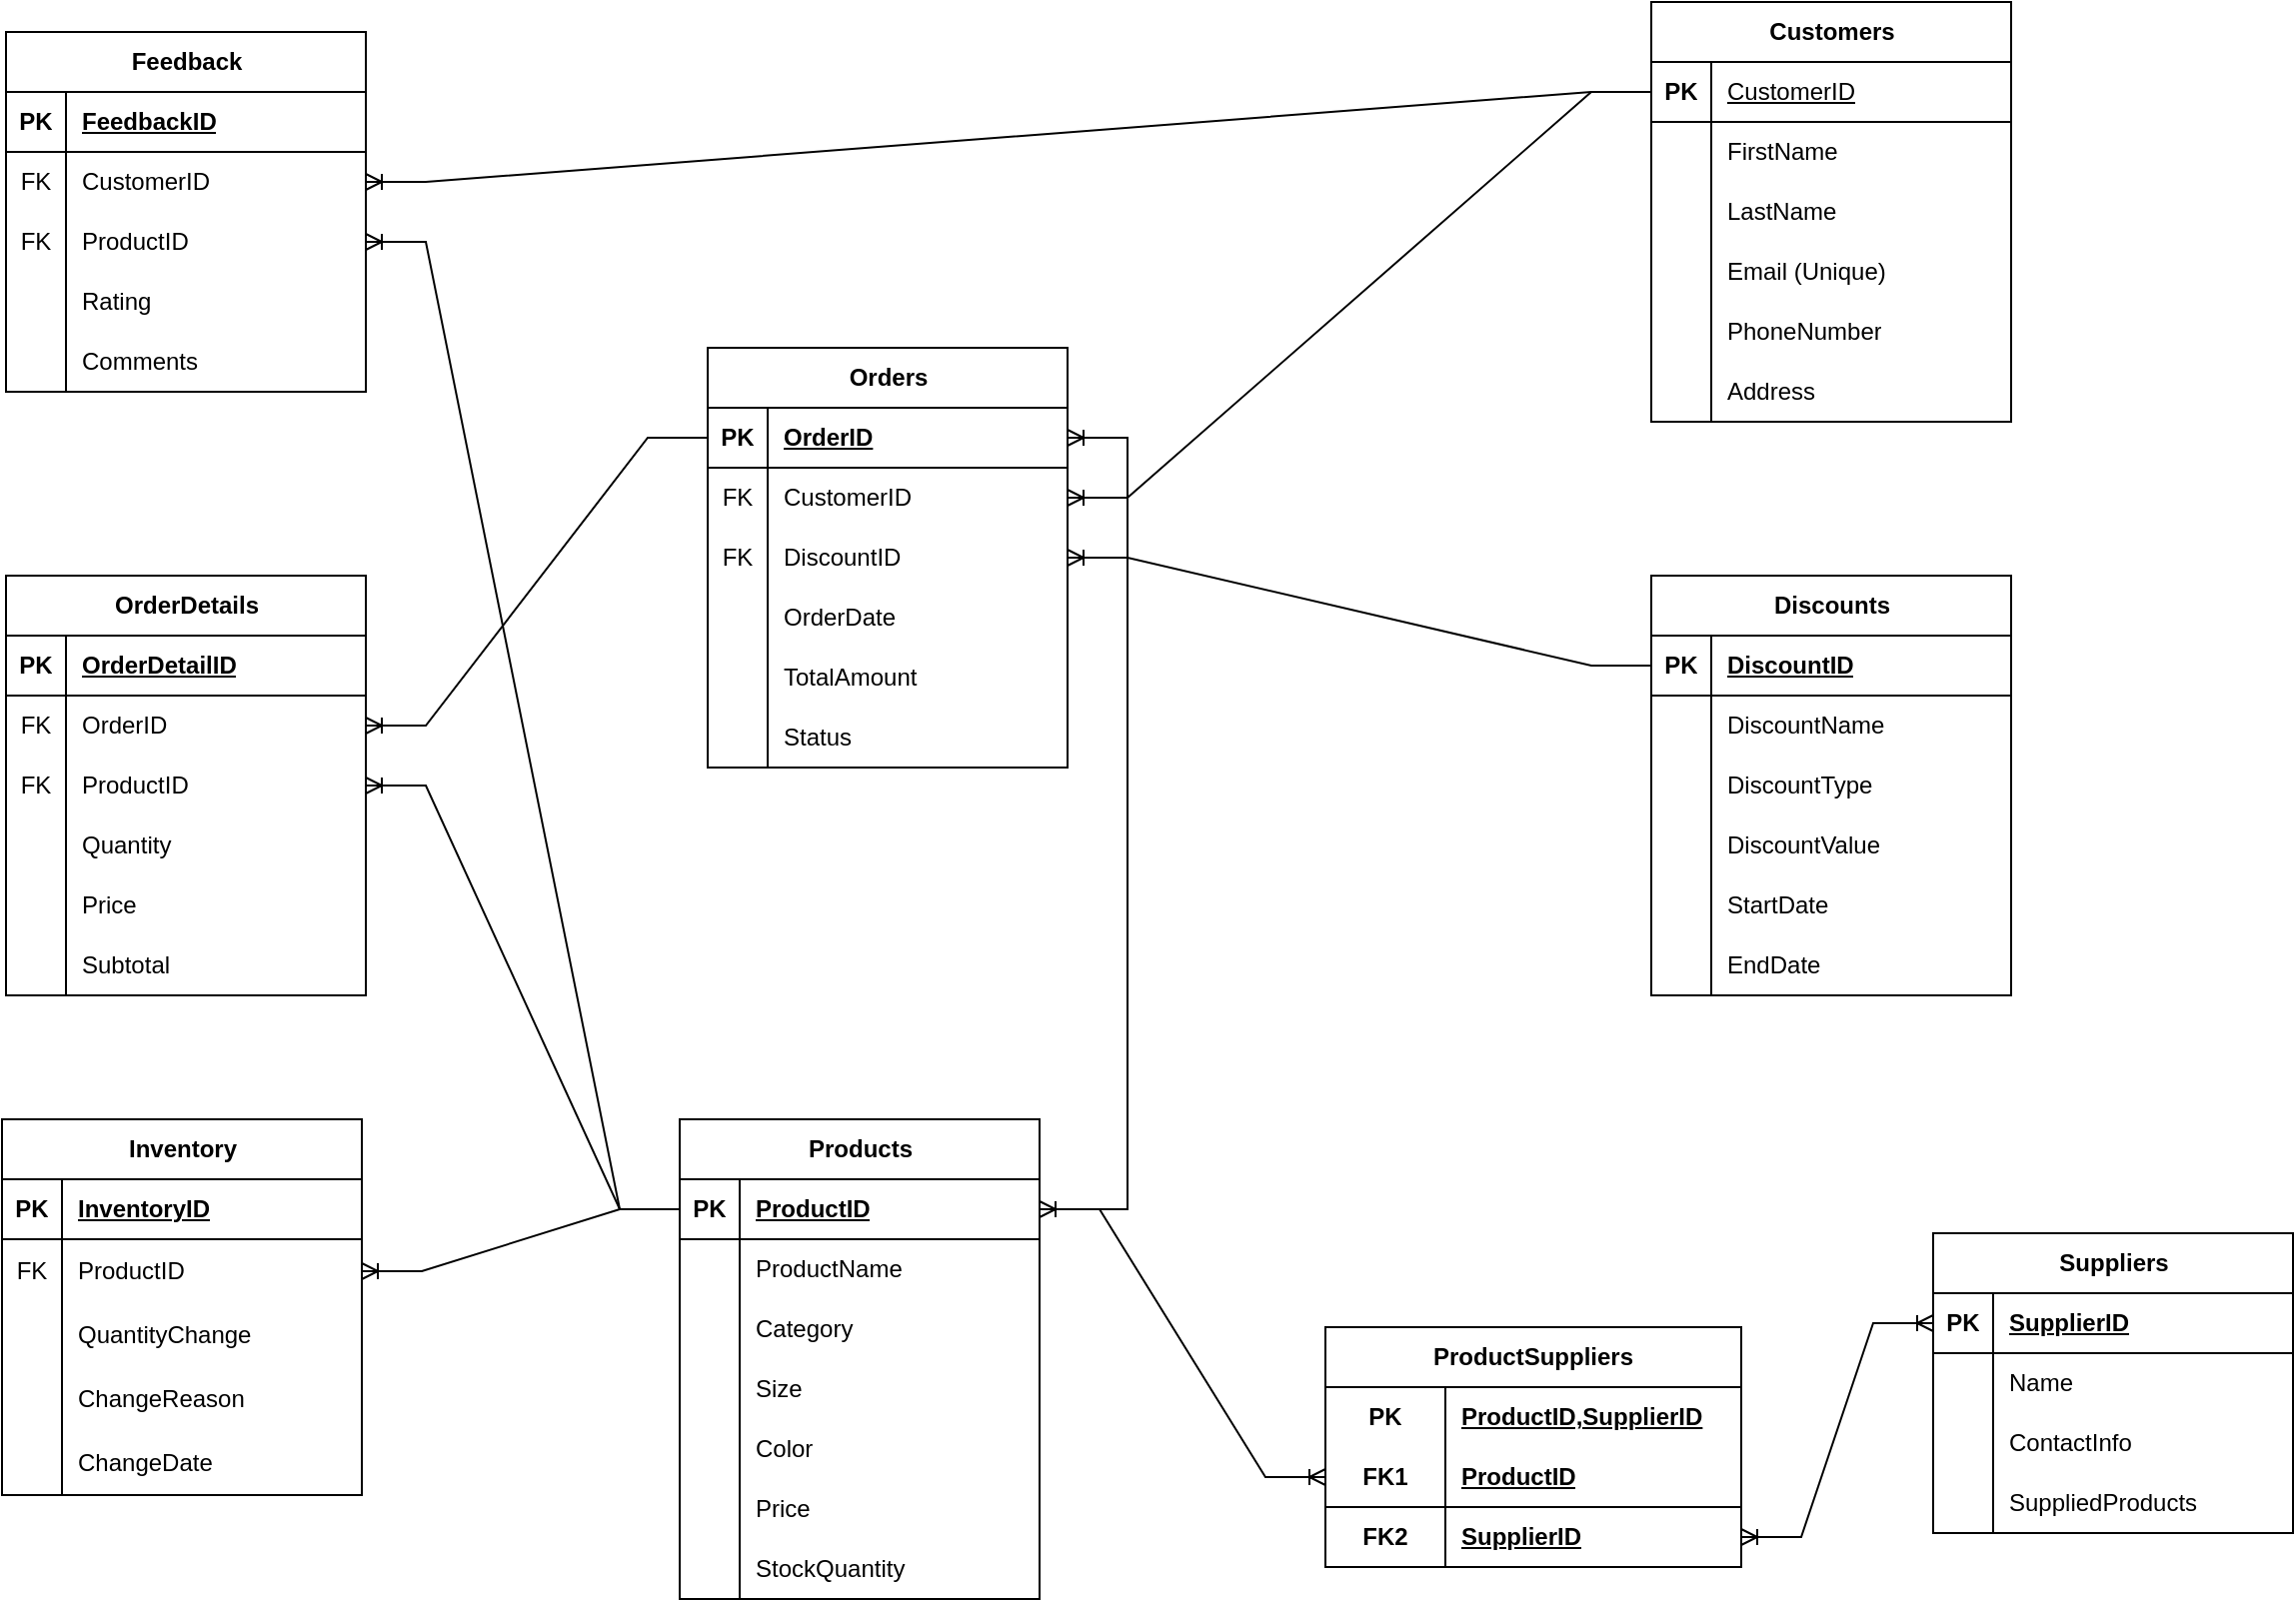 <mxfile version="25.0.3">
  <diagram name="Page-1" id="uCNzMoidNJ1D6Zd_vqWQ">
    <mxGraphModel dx="2211" dy="1629" grid="0" gridSize="10" guides="1" tooltips="1" connect="1" arrows="1" fold="1" page="0" pageScale="1" pageWidth="850" pageHeight="1100" math="0" shadow="0">
      <root>
        <mxCell id="0" />
        <mxCell id="1" parent="0" />
        <mxCell id="DhxrEHIPh3gcG1WGeKkj-14" value="Products" style="shape=table;startSize=30;container=1;collapsible=1;childLayout=tableLayout;fixedRows=1;rowLines=0;fontStyle=1;align=center;resizeLast=1;html=1;" parent="1" vertex="1">
          <mxGeometry x="-180" y="-207" width="180" height="240" as="geometry" />
        </mxCell>
        <mxCell id="DhxrEHIPh3gcG1WGeKkj-15" value="" style="shape=tableRow;horizontal=0;startSize=0;swimlaneHead=0;swimlaneBody=0;fillColor=none;collapsible=0;dropTarget=0;points=[[0,0.5],[1,0.5]];portConstraint=eastwest;top=0;left=0;right=0;bottom=1;" parent="DhxrEHIPh3gcG1WGeKkj-14" vertex="1">
          <mxGeometry y="30" width="180" height="30" as="geometry" />
        </mxCell>
        <mxCell id="DhxrEHIPh3gcG1WGeKkj-16" value="PK" style="shape=partialRectangle;connectable=0;fillColor=none;top=0;left=0;bottom=0;right=0;fontStyle=1;overflow=hidden;whiteSpace=wrap;html=1;" parent="DhxrEHIPh3gcG1WGeKkj-15" vertex="1">
          <mxGeometry width="30" height="30" as="geometry">
            <mxRectangle width="30" height="30" as="alternateBounds" />
          </mxGeometry>
        </mxCell>
        <mxCell id="DhxrEHIPh3gcG1WGeKkj-17" value="ProductID " style="shape=partialRectangle;connectable=0;fillColor=none;top=0;left=0;bottom=0;right=0;align=left;spacingLeft=6;fontStyle=5;overflow=hidden;whiteSpace=wrap;html=1;" parent="DhxrEHIPh3gcG1WGeKkj-15" vertex="1">
          <mxGeometry x="30" width="150" height="30" as="geometry">
            <mxRectangle width="150" height="30" as="alternateBounds" />
          </mxGeometry>
        </mxCell>
        <mxCell id="DhxrEHIPh3gcG1WGeKkj-18" value="" style="shape=tableRow;horizontal=0;startSize=0;swimlaneHead=0;swimlaneBody=0;fillColor=none;collapsible=0;dropTarget=0;points=[[0,0.5],[1,0.5]];portConstraint=eastwest;top=0;left=0;right=0;bottom=0;" parent="DhxrEHIPh3gcG1WGeKkj-14" vertex="1">
          <mxGeometry y="60" width="180" height="30" as="geometry" />
        </mxCell>
        <mxCell id="DhxrEHIPh3gcG1WGeKkj-19" value="" style="shape=partialRectangle;connectable=0;fillColor=none;top=0;left=0;bottom=0;right=0;editable=1;overflow=hidden;whiteSpace=wrap;html=1;" parent="DhxrEHIPh3gcG1WGeKkj-18" vertex="1">
          <mxGeometry width="30" height="30" as="geometry">
            <mxRectangle width="30" height="30" as="alternateBounds" />
          </mxGeometry>
        </mxCell>
        <mxCell id="DhxrEHIPh3gcG1WGeKkj-20" value="ProductName" style="shape=partialRectangle;connectable=0;fillColor=none;top=0;left=0;bottom=0;right=0;align=left;spacingLeft=6;overflow=hidden;whiteSpace=wrap;html=1;" parent="DhxrEHIPh3gcG1WGeKkj-18" vertex="1">
          <mxGeometry x="30" width="150" height="30" as="geometry">
            <mxRectangle width="150" height="30" as="alternateBounds" />
          </mxGeometry>
        </mxCell>
        <mxCell id="DhxrEHIPh3gcG1WGeKkj-21" value="" style="shape=tableRow;horizontal=0;startSize=0;swimlaneHead=0;swimlaneBody=0;fillColor=none;collapsible=0;dropTarget=0;points=[[0,0.5],[1,0.5]];portConstraint=eastwest;top=0;left=0;right=0;bottom=0;" parent="DhxrEHIPh3gcG1WGeKkj-14" vertex="1">
          <mxGeometry y="90" width="180" height="30" as="geometry" />
        </mxCell>
        <mxCell id="DhxrEHIPh3gcG1WGeKkj-22" value="" style="shape=partialRectangle;connectable=0;fillColor=none;top=0;left=0;bottom=0;right=0;editable=1;overflow=hidden;whiteSpace=wrap;html=1;" parent="DhxrEHIPh3gcG1WGeKkj-21" vertex="1">
          <mxGeometry width="30" height="30" as="geometry">
            <mxRectangle width="30" height="30" as="alternateBounds" />
          </mxGeometry>
        </mxCell>
        <mxCell id="DhxrEHIPh3gcG1WGeKkj-23" value=" Category" style="shape=partialRectangle;connectable=0;fillColor=none;top=0;left=0;bottom=0;right=0;align=left;spacingLeft=6;overflow=hidden;whiteSpace=wrap;html=1;" parent="DhxrEHIPh3gcG1WGeKkj-21" vertex="1">
          <mxGeometry x="30" width="150" height="30" as="geometry">
            <mxRectangle width="150" height="30" as="alternateBounds" />
          </mxGeometry>
        </mxCell>
        <mxCell id="DhxrEHIPh3gcG1WGeKkj-24" value="" style="shape=tableRow;horizontal=0;startSize=0;swimlaneHead=0;swimlaneBody=0;fillColor=none;collapsible=0;dropTarget=0;points=[[0,0.5],[1,0.5]];portConstraint=eastwest;top=0;left=0;right=0;bottom=0;" parent="DhxrEHIPh3gcG1WGeKkj-14" vertex="1">
          <mxGeometry y="120" width="180" height="30" as="geometry" />
        </mxCell>
        <mxCell id="DhxrEHIPh3gcG1WGeKkj-25" value="" style="shape=partialRectangle;connectable=0;fillColor=none;top=0;left=0;bottom=0;right=0;editable=1;overflow=hidden;whiteSpace=wrap;html=1;" parent="DhxrEHIPh3gcG1WGeKkj-24" vertex="1">
          <mxGeometry width="30" height="30" as="geometry">
            <mxRectangle width="30" height="30" as="alternateBounds" />
          </mxGeometry>
        </mxCell>
        <mxCell id="DhxrEHIPh3gcG1WGeKkj-26" value="Size" style="shape=partialRectangle;connectable=0;fillColor=none;top=0;left=0;bottom=0;right=0;align=left;spacingLeft=6;overflow=hidden;whiteSpace=wrap;html=1;" parent="DhxrEHIPh3gcG1WGeKkj-24" vertex="1">
          <mxGeometry x="30" width="150" height="30" as="geometry">
            <mxRectangle width="150" height="30" as="alternateBounds" />
          </mxGeometry>
        </mxCell>
        <mxCell id="GX7-Zp1_8cOmABNPIPAB-17" style="shape=tableRow;horizontal=0;startSize=0;swimlaneHead=0;swimlaneBody=0;fillColor=none;collapsible=0;dropTarget=0;points=[[0,0.5],[1,0.5]];portConstraint=eastwest;top=0;left=0;right=0;bottom=0;" parent="DhxrEHIPh3gcG1WGeKkj-14" vertex="1">
          <mxGeometry y="150" width="180" height="30" as="geometry" />
        </mxCell>
        <mxCell id="GX7-Zp1_8cOmABNPIPAB-18" style="shape=partialRectangle;connectable=0;fillColor=none;top=0;left=0;bottom=0;right=0;editable=1;overflow=hidden;whiteSpace=wrap;html=1;" parent="GX7-Zp1_8cOmABNPIPAB-17" vertex="1">
          <mxGeometry width="30" height="30" as="geometry">
            <mxRectangle width="30" height="30" as="alternateBounds" />
          </mxGeometry>
        </mxCell>
        <mxCell id="GX7-Zp1_8cOmABNPIPAB-19" value="Color" style="shape=partialRectangle;connectable=0;fillColor=none;top=0;left=0;bottom=0;right=0;align=left;spacingLeft=6;overflow=hidden;whiteSpace=wrap;html=1;" parent="GX7-Zp1_8cOmABNPIPAB-17" vertex="1">
          <mxGeometry x="30" width="150" height="30" as="geometry">
            <mxRectangle width="150" height="30" as="alternateBounds" />
          </mxGeometry>
        </mxCell>
        <mxCell id="GX7-Zp1_8cOmABNPIPAB-20" style="shape=tableRow;horizontal=0;startSize=0;swimlaneHead=0;swimlaneBody=0;fillColor=none;collapsible=0;dropTarget=0;points=[[0,0.5],[1,0.5]];portConstraint=eastwest;top=0;left=0;right=0;bottom=0;" parent="DhxrEHIPh3gcG1WGeKkj-14" vertex="1">
          <mxGeometry y="180" width="180" height="30" as="geometry" />
        </mxCell>
        <mxCell id="GX7-Zp1_8cOmABNPIPAB-21" style="shape=partialRectangle;connectable=0;fillColor=none;top=0;left=0;bottom=0;right=0;editable=1;overflow=hidden;whiteSpace=wrap;html=1;" parent="GX7-Zp1_8cOmABNPIPAB-20" vertex="1">
          <mxGeometry width="30" height="30" as="geometry">
            <mxRectangle width="30" height="30" as="alternateBounds" />
          </mxGeometry>
        </mxCell>
        <mxCell id="GX7-Zp1_8cOmABNPIPAB-22" value="Price" style="shape=partialRectangle;connectable=0;fillColor=none;top=0;left=0;bottom=0;right=0;align=left;spacingLeft=6;overflow=hidden;whiteSpace=wrap;html=1;" parent="GX7-Zp1_8cOmABNPIPAB-20" vertex="1">
          <mxGeometry x="30" width="150" height="30" as="geometry">
            <mxRectangle width="150" height="30" as="alternateBounds" />
          </mxGeometry>
        </mxCell>
        <mxCell id="GX7-Zp1_8cOmABNPIPAB-23" style="shape=tableRow;horizontal=0;startSize=0;swimlaneHead=0;swimlaneBody=0;fillColor=none;collapsible=0;dropTarget=0;points=[[0,0.5],[1,0.5]];portConstraint=eastwest;top=0;left=0;right=0;bottom=0;" parent="DhxrEHIPh3gcG1WGeKkj-14" vertex="1">
          <mxGeometry y="210" width="180" height="30" as="geometry" />
        </mxCell>
        <mxCell id="GX7-Zp1_8cOmABNPIPAB-24" style="shape=partialRectangle;connectable=0;fillColor=none;top=0;left=0;bottom=0;right=0;editable=1;overflow=hidden;whiteSpace=wrap;html=1;" parent="GX7-Zp1_8cOmABNPIPAB-23" vertex="1">
          <mxGeometry width="30" height="30" as="geometry">
            <mxRectangle width="30" height="30" as="alternateBounds" />
          </mxGeometry>
        </mxCell>
        <mxCell id="GX7-Zp1_8cOmABNPIPAB-25" value="StockQuantity" style="shape=partialRectangle;connectable=0;fillColor=none;top=0;left=0;bottom=0;right=0;align=left;spacingLeft=6;overflow=hidden;whiteSpace=wrap;html=1;" parent="GX7-Zp1_8cOmABNPIPAB-23" vertex="1">
          <mxGeometry x="30" width="150" height="30" as="geometry">
            <mxRectangle width="150" height="30" as="alternateBounds" />
          </mxGeometry>
        </mxCell>
        <mxCell id="GX7-Zp1_8cOmABNPIPAB-1" value="Customers" style="shape=table;startSize=30;container=1;collapsible=1;childLayout=tableLayout;fixedRows=1;rowLines=0;fontStyle=1;align=center;resizeLast=1;html=1;" parent="1" vertex="1">
          <mxGeometry x="306" y="-766" width="180" height="210" as="geometry" />
        </mxCell>
        <mxCell id="GX7-Zp1_8cOmABNPIPAB-2" value="" style="shape=tableRow;horizontal=0;startSize=0;swimlaneHead=0;swimlaneBody=0;fillColor=none;collapsible=0;dropTarget=0;points=[[0,0.5],[1,0.5]];portConstraint=eastwest;top=0;left=0;right=0;bottom=1;" parent="GX7-Zp1_8cOmABNPIPAB-1" vertex="1">
          <mxGeometry y="30" width="180" height="30" as="geometry" />
        </mxCell>
        <mxCell id="GX7-Zp1_8cOmABNPIPAB-3" value="PK" style="shape=partialRectangle;connectable=0;fillColor=none;top=0;left=0;bottom=0;right=0;fontStyle=1;overflow=hidden;whiteSpace=wrap;html=1;" parent="GX7-Zp1_8cOmABNPIPAB-2" vertex="1">
          <mxGeometry width="30" height="30" as="geometry">
            <mxRectangle width="30" height="30" as="alternateBounds" />
          </mxGeometry>
        </mxCell>
        <mxCell id="GX7-Zp1_8cOmABNPIPAB-4" value="&lt;span style=&quot;font-weight: 400;&quot;&gt;CustomerID&lt;/span&gt;" style="shape=partialRectangle;connectable=0;fillColor=none;top=0;left=0;bottom=0;right=0;align=left;spacingLeft=6;fontStyle=5;overflow=hidden;whiteSpace=wrap;html=1;" parent="GX7-Zp1_8cOmABNPIPAB-2" vertex="1">
          <mxGeometry x="30" width="150" height="30" as="geometry">
            <mxRectangle width="150" height="30" as="alternateBounds" />
          </mxGeometry>
        </mxCell>
        <mxCell id="GX7-Zp1_8cOmABNPIPAB-8" value="" style="shape=tableRow;horizontal=0;startSize=0;swimlaneHead=0;swimlaneBody=0;fillColor=none;collapsible=0;dropTarget=0;points=[[0,0.5],[1,0.5]];portConstraint=eastwest;top=0;left=0;right=0;bottom=0;" parent="GX7-Zp1_8cOmABNPIPAB-1" vertex="1">
          <mxGeometry y="60" width="180" height="30" as="geometry" />
        </mxCell>
        <mxCell id="GX7-Zp1_8cOmABNPIPAB-9" value="" style="shape=partialRectangle;connectable=0;fillColor=none;top=0;left=0;bottom=0;right=0;editable=1;overflow=hidden;whiteSpace=wrap;html=1;" parent="GX7-Zp1_8cOmABNPIPAB-8" vertex="1">
          <mxGeometry width="30" height="30" as="geometry">
            <mxRectangle width="30" height="30" as="alternateBounds" />
          </mxGeometry>
        </mxCell>
        <mxCell id="GX7-Zp1_8cOmABNPIPAB-10" value="FirstName" style="shape=partialRectangle;connectable=0;fillColor=none;top=0;left=0;bottom=0;right=0;align=left;spacingLeft=6;overflow=hidden;whiteSpace=wrap;html=1;" parent="GX7-Zp1_8cOmABNPIPAB-8" vertex="1">
          <mxGeometry x="30" width="150" height="30" as="geometry">
            <mxRectangle width="150" height="30" as="alternateBounds" />
          </mxGeometry>
        </mxCell>
        <mxCell id="GX7-Zp1_8cOmABNPIPAB-11" value="" style="shape=tableRow;horizontal=0;startSize=0;swimlaneHead=0;swimlaneBody=0;fillColor=none;collapsible=0;dropTarget=0;points=[[0,0.5],[1,0.5]];portConstraint=eastwest;top=0;left=0;right=0;bottom=0;" parent="GX7-Zp1_8cOmABNPIPAB-1" vertex="1">
          <mxGeometry y="90" width="180" height="30" as="geometry" />
        </mxCell>
        <mxCell id="GX7-Zp1_8cOmABNPIPAB-12" value="" style="shape=partialRectangle;connectable=0;fillColor=none;top=0;left=0;bottom=0;right=0;editable=1;overflow=hidden;whiteSpace=wrap;html=1;" parent="GX7-Zp1_8cOmABNPIPAB-11" vertex="1">
          <mxGeometry width="30" height="30" as="geometry">
            <mxRectangle width="30" height="30" as="alternateBounds" />
          </mxGeometry>
        </mxCell>
        <mxCell id="GX7-Zp1_8cOmABNPIPAB-13" value="LastName" style="shape=partialRectangle;connectable=0;fillColor=none;top=0;left=0;bottom=0;right=0;align=left;spacingLeft=6;overflow=hidden;whiteSpace=wrap;html=1;" parent="GX7-Zp1_8cOmABNPIPAB-11" vertex="1">
          <mxGeometry x="30" width="150" height="30" as="geometry">
            <mxRectangle width="150" height="30" as="alternateBounds" />
          </mxGeometry>
        </mxCell>
        <mxCell id="GX7-Zp1_8cOmABNPIPAB-14" style="shape=tableRow;horizontal=0;startSize=0;swimlaneHead=0;swimlaneBody=0;fillColor=none;collapsible=0;dropTarget=0;points=[[0,0.5],[1,0.5]];portConstraint=eastwest;top=0;left=0;right=0;bottom=0;" parent="GX7-Zp1_8cOmABNPIPAB-1" vertex="1">
          <mxGeometry y="120" width="180" height="30" as="geometry" />
        </mxCell>
        <mxCell id="GX7-Zp1_8cOmABNPIPAB-15" style="shape=partialRectangle;connectable=0;fillColor=none;top=0;left=0;bottom=0;right=0;editable=1;overflow=hidden;whiteSpace=wrap;html=1;" parent="GX7-Zp1_8cOmABNPIPAB-14" vertex="1">
          <mxGeometry width="30" height="30" as="geometry">
            <mxRectangle width="30" height="30" as="alternateBounds" />
          </mxGeometry>
        </mxCell>
        <mxCell id="GX7-Zp1_8cOmABNPIPAB-16" value="Email (Unique)" style="shape=partialRectangle;connectable=0;fillColor=none;top=0;left=0;bottom=0;right=0;align=left;spacingLeft=6;overflow=hidden;whiteSpace=wrap;html=1;" parent="GX7-Zp1_8cOmABNPIPAB-14" vertex="1">
          <mxGeometry x="30" width="150" height="30" as="geometry">
            <mxRectangle width="150" height="30" as="alternateBounds" />
          </mxGeometry>
        </mxCell>
        <mxCell id="GX7-Zp1_8cOmABNPIPAB-26" style="shape=tableRow;horizontal=0;startSize=0;swimlaneHead=0;swimlaneBody=0;fillColor=none;collapsible=0;dropTarget=0;points=[[0,0.5],[1,0.5]];portConstraint=eastwest;top=0;left=0;right=0;bottom=0;" parent="GX7-Zp1_8cOmABNPIPAB-1" vertex="1">
          <mxGeometry y="150" width="180" height="30" as="geometry" />
        </mxCell>
        <mxCell id="GX7-Zp1_8cOmABNPIPAB-27" style="shape=partialRectangle;connectable=0;fillColor=none;top=0;left=0;bottom=0;right=0;editable=1;overflow=hidden;whiteSpace=wrap;html=1;" parent="GX7-Zp1_8cOmABNPIPAB-26" vertex="1">
          <mxGeometry width="30" height="30" as="geometry">
            <mxRectangle width="30" height="30" as="alternateBounds" />
          </mxGeometry>
        </mxCell>
        <mxCell id="GX7-Zp1_8cOmABNPIPAB-28" value="PhoneNumber" style="shape=partialRectangle;connectable=0;fillColor=none;top=0;left=0;bottom=0;right=0;align=left;spacingLeft=6;overflow=hidden;whiteSpace=wrap;html=1;" parent="GX7-Zp1_8cOmABNPIPAB-26" vertex="1">
          <mxGeometry x="30" width="150" height="30" as="geometry">
            <mxRectangle width="150" height="30" as="alternateBounds" />
          </mxGeometry>
        </mxCell>
        <mxCell id="GX7-Zp1_8cOmABNPIPAB-29" style="shape=tableRow;horizontal=0;startSize=0;swimlaneHead=0;swimlaneBody=0;fillColor=none;collapsible=0;dropTarget=0;points=[[0,0.5],[1,0.5]];portConstraint=eastwest;top=0;left=0;right=0;bottom=0;" parent="GX7-Zp1_8cOmABNPIPAB-1" vertex="1">
          <mxGeometry y="180" width="180" height="30" as="geometry" />
        </mxCell>
        <mxCell id="GX7-Zp1_8cOmABNPIPAB-30" style="shape=partialRectangle;connectable=0;fillColor=none;top=0;left=0;bottom=0;right=0;editable=1;overflow=hidden;whiteSpace=wrap;html=1;" parent="GX7-Zp1_8cOmABNPIPAB-29" vertex="1">
          <mxGeometry width="30" height="30" as="geometry">
            <mxRectangle width="30" height="30" as="alternateBounds" />
          </mxGeometry>
        </mxCell>
        <mxCell id="GX7-Zp1_8cOmABNPIPAB-31" value="Address" style="shape=partialRectangle;connectable=0;fillColor=none;top=0;left=0;bottom=0;right=0;align=left;spacingLeft=6;overflow=hidden;whiteSpace=wrap;html=1;" parent="GX7-Zp1_8cOmABNPIPAB-29" vertex="1">
          <mxGeometry x="30" width="150" height="30" as="geometry">
            <mxRectangle width="150" height="30" as="alternateBounds" />
          </mxGeometry>
        </mxCell>
        <mxCell id="GX7-Zp1_8cOmABNPIPAB-49" value="Orders" style="shape=table;startSize=30;container=1;collapsible=1;childLayout=tableLayout;fixedRows=1;rowLines=0;fontStyle=1;align=center;resizeLast=1;html=1;" parent="1" vertex="1">
          <mxGeometry x="-166" y="-593" width="180" height="210" as="geometry" />
        </mxCell>
        <mxCell id="GX7-Zp1_8cOmABNPIPAB-50" value="" style="shape=tableRow;horizontal=0;startSize=0;swimlaneHead=0;swimlaneBody=0;fillColor=none;collapsible=0;dropTarget=0;points=[[0,0.5],[1,0.5]];portConstraint=eastwest;top=0;left=0;right=0;bottom=1;" parent="GX7-Zp1_8cOmABNPIPAB-49" vertex="1">
          <mxGeometry y="30" width="180" height="30" as="geometry" />
        </mxCell>
        <mxCell id="GX7-Zp1_8cOmABNPIPAB-51" value="PK" style="shape=partialRectangle;connectable=0;fillColor=none;top=0;left=0;bottom=0;right=0;fontStyle=1;overflow=hidden;whiteSpace=wrap;html=1;" parent="GX7-Zp1_8cOmABNPIPAB-50" vertex="1">
          <mxGeometry width="30" height="30" as="geometry">
            <mxRectangle width="30" height="30" as="alternateBounds" />
          </mxGeometry>
        </mxCell>
        <mxCell id="GX7-Zp1_8cOmABNPIPAB-52" value="OrderID " style="shape=partialRectangle;connectable=0;fillColor=none;top=0;left=0;bottom=0;right=0;align=left;spacingLeft=6;fontStyle=5;overflow=hidden;whiteSpace=wrap;html=1;" parent="GX7-Zp1_8cOmABNPIPAB-50" vertex="1">
          <mxGeometry x="30" width="150" height="30" as="geometry">
            <mxRectangle width="150" height="30" as="alternateBounds" />
          </mxGeometry>
        </mxCell>
        <mxCell id="GX7-Zp1_8cOmABNPIPAB-63" value="" style="shape=tableRow;horizontal=0;startSize=0;swimlaneHead=0;swimlaneBody=0;fillColor=none;collapsible=0;dropTarget=0;points=[[0,0.5],[1,0.5]];portConstraint=eastwest;top=0;left=0;right=0;bottom=0;" parent="GX7-Zp1_8cOmABNPIPAB-49" vertex="1">
          <mxGeometry y="60" width="180" height="30" as="geometry" />
        </mxCell>
        <mxCell id="GX7-Zp1_8cOmABNPIPAB-64" value="FK" style="shape=partialRectangle;connectable=0;fillColor=none;top=0;left=0;bottom=0;right=0;fontStyle=0;overflow=hidden;whiteSpace=wrap;html=1;" parent="GX7-Zp1_8cOmABNPIPAB-63" vertex="1">
          <mxGeometry width="30" height="30" as="geometry">
            <mxRectangle width="30" height="30" as="alternateBounds" />
          </mxGeometry>
        </mxCell>
        <mxCell id="GX7-Zp1_8cOmABNPIPAB-65" value="CustomerID " style="shape=partialRectangle;connectable=0;fillColor=none;top=0;left=0;bottom=0;right=0;align=left;spacingLeft=6;fontStyle=0;overflow=hidden;whiteSpace=wrap;html=1;" parent="GX7-Zp1_8cOmABNPIPAB-63" vertex="1">
          <mxGeometry x="30" width="150" height="30" as="geometry">
            <mxRectangle width="150" height="30" as="alternateBounds" />
          </mxGeometry>
        </mxCell>
        <mxCell id="GX7-Zp1_8cOmABNPIPAB-75" value="" style="shape=tableRow;horizontal=0;startSize=0;swimlaneHead=0;swimlaneBody=0;fillColor=none;collapsible=0;dropTarget=0;points=[[0,0.5],[1,0.5]];portConstraint=eastwest;top=0;left=0;right=0;bottom=0;" parent="GX7-Zp1_8cOmABNPIPAB-49" vertex="1">
          <mxGeometry y="90" width="180" height="30" as="geometry" />
        </mxCell>
        <mxCell id="GX7-Zp1_8cOmABNPIPAB-76" value="FK" style="shape=partialRectangle;connectable=0;fillColor=none;top=0;left=0;bottom=0;right=0;fontStyle=0;overflow=hidden;whiteSpace=wrap;html=1;" parent="GX7-Zp1_8cOmABNPIPAB-75" vertex="1">
          <mxGeometry width="30" height="30" as="geometry">
            <mxRectangle width="30" height="30" as="alternateBounds" />
          </mxGeometry>
        </mxCell>
        <mxCell id="GX7-Zp1_8cOmABNPIPAB-77" value="DiscountID " style="shape=partialRectangle;connectable=0;fillColor=none;top=0;left=0;bottom=0;right=0;align=left;spacingLeft=6;fontStyle=0;overflow=hidden;whiteSpace=wrap;html=1;" parent="GX7-Zp1_8cOmABNPIPAB-75" vertex="1">
          <mxGeometry x="30" width="150" height="30" as="geometry">
            <mxRectangle width="150" height="30" as="alternateBounds" />
          </mxGeometry>
        </mxCell>
        <mxCell id="GX7-Zp1_8cOmABNPIPAB-78" style="shape=tableRow;horizontal=0;startSize=0;swimlaneHead=0;swimlaneBody=0;fillColor=none;collapsible=0;dropTarget=0;points=[[0,0.5],[1,0.5]];portConstraint=eastwest;top=0;left=0;right=0;bottom=0;" parent="GX7-Zp1_8cOmABNPIPAB-49" vertex="1">
          <mxGeometry y="120" width="180" height="30" as="geometry" />
        </mxCell>
        <mxCell id="GX7-Zp1_8cOmABNPIPAB-79" style="shape=partialRectangle;connectable=0;fillColor=none;top=0;left=0;bottom=0;right=0;fontStyle=0;overflow=hidden;whiteSpace=wrap;html=1;" parent="GX7-Zp1_8cOmABNPIPAB-78" vertex="1">
          <mxGeometry width="30" height="30" as="geometry">
            <mxRectangle width="30" height="30" as="alternateBounds" />
          </mxGeometry>
        </mxCell>
        <mxCell id="GX7-Zp1_8cOmABNPIPAB-80" value="OrderDate" style="shape=partialRectangle;connectable=0;fillColor=none;top=0;left=0;bottom=0;right=0;align=left;spacingLeft=6;fontStyle=0;overflow=hidden;whiteSpace=wrap;html=1;" parent="GX7-Zp1_8cOmABNPIPAB-78" vertex="1">
          <mxGeometry x="30" width="150" height="30" as="geometry">
            <mxRectangle width="150" height="30" as="alternateBounds" />
          </mxGeometry>
        </mxCell>
        <mxCell id="GX7-Zp1_8cOmABNPIPAB-81" style="shape=tableRow;horizontal=0;startSize=0;swimlaneHead=0;swimlaneBody=0;fillColor=none;collapsible=0;dropTarget=0;points=[[0,0.5],[1,0.5]];portConstraint=eastwest;top=0;left=0;right=0;bottom=0;" parent="GX7-Zp1_8cOmABNPIPAB-49" vertex="1">
          <mxGeometry y="150" width="180" height="30" as="geometry" />
        </mxCell>
        <mxCell id="GX7-Zp1_8cOmABNPIPAB-82" style="shape=partialRectangle;connectable=0;fillColor=none;top=0;left=0;bottom=0;right=0;fontStyle=0;overflow=hidden;whiteSpace=wrap;html=1;" parent="GX7-Zp1_8cOmABNPIPAB-81" vertex="1">
          <mxGeometry width="30" height="30" as="geometry">
            <mxRectangle width="30" height="30" as="alternateBounds" />
          </mxGeometry>
        </mxCell>
        <mxCell id="GX7-Zp1_8cOmABNPIPAB-83" value="TotalAmount" style="shape=partialRectangle;connectable=0;fillColor=none;top=0;left=0;bottom=0;right=0;align=left;spacingLeft=6;fontStyle=0;overflow=hidden;whiteSpace=wrap;html=1;" parent="GX7-Zp1_8cOmABNPIPAB-81" vertex="1">
          <mxGeometry x="30" width="150" height="30" as="geometry">
            <mxRectangle width="150" height="30" as="alternateBounds" />
          </mxGeometry>
        </mxCell>
        <mxCell id="GX7-Zp1_8cOmABNPIPAB-84" style="shape=tableRow;horizontal=0;startSize=0;swimlaneHead=0;swimlaneBody=0;fillColor=none;collapsible=0;dropTarget=0;points=[[0,0.5],[1,0.5]];portConstraint=eastwest;top=0;left=0;right=0;bottom=0;" parent="GX7-Zp1_8cOmABNPIPAB-49" vertex="1">
          <mxGeometry y="180" width="180" height="30" as="geometry" />
        </mxCell>
        <mxCell id="GX7-Zp1_8cOmABNPIPAB-85" style="shape=partialRectangle;connectable=0;fillColor=none;top=0;left=0;bottom=0;right=0;fontStyle=0;overflow=hidden;whiteSpace=wrap;html=1;" parent="GX7-Zp1_8cOmABNPIPAB-84" vertex="1">
          <mxGeometry width="30" height="30" as="geometry">
            <mxRectangle width="30" height="30" as="alternateBounds" />
          </mxGeometry>
        </mxCell>
        <mxCell id="GX7-Zp1_8cOmABNPIPAB-86" value="Status" style="shape=partialRectangle;connectable=0;fillColor=none;top=0;left=0;bottom=0;right=0;align=left;spacingLeft=6;fontStyle=0;overflow=hidden;whiteSpace=wrap;html=1;" parent="GX7-Zp1_8cOmABNPIPAB-84" vertex="1">
          <mxGeometry x="30" width="150" height="30" as="geometry">
            <mxRectangle width="150" height="30" as="alternateBounds" />
          </mxGeometry>
        </mxCell>
        <mxCell id="GX7-Zp1_8cOmABNPIPAB-87" value="OrderDetails" style="shape=table;startSize=30;container=1;collapsible=1;childLayout=tableLayout;fixedRows=1;rowLines=0;fontStyle=1;align=center;resizeLast=1;html=1;" parent="1" vertex="1">
          <mxGeometry x="-517" y="-479" width="180" height="210" as="geometry" />
        </mxCell>
        <mxCell id="GX7-Zp1_8cOmABNPIPAB-88" value="" style="shape=tableRow;horizontal=0;startSize=0;swimlaneHead=0;swimlaneBody=0;fillColor=none;collapsible=0;dropTarget=0;points=[[0,0.5],[1,0.5]];portConstraint=eastwest;top=0;left=0;right=0;bottom=1;" parent="GX7-Zp1_8cOmABNPIPAB-87" vertex="1">
          <mxGeometry y="30" width="180" height="30" as="geometry" />
        </mxCell>
        <mxCell id="GX7-Zp1_8cOmABNPIPAB-89" value="PK" style="shape=partialRectangle;connectable=0;fillColor=none;top=0;left=0;bottom=0;right=0;fontStyle=1;overflow=hidden;whiteSpace=wrap;html=1;" parent="GX7-Zp1_8cOmABNPIPAB-88" vertex="1">
          <mxGeometry width="30" height="30" as="geometry">
            <mxRectangle width="30" height="30" as="alternateBounds" />
          </mxGeometry>
        </mxCell>
        <mxCell id="GX7-Zp1_8cOmABNPIPAB-90" value="OrderDetailID " style="shape=partialRectangle;connectable=0;fillColor=none;top=0;left=0;bottom=0;right=0;align=left;spacingLeft=6;fontStyle=5;overflow=hidden;whiteSpace=wrap;html=1;" parent="GX7-Zp1_8cOmABNPIPAB-88" vertex="1">
          <mxGeometry x="30" width="150" height="30" as="geometry">
            <mxRectangle width="150" height="30" as="alternateBounds" />
          </mxGeometry>
        </mxCell>
        <mxCell id="GX7-Zp1_8cOmABNPIPAB-101" value="" style="shape=tableRow;horizontal=0;startSize=0;swimlaneHead=0;swimlaneBody=0;fillColor=none;collapsible=0;dropTarget=0;points=[[0,0.5],[1,0.5]];portConstraint=eastwest;top=0;left=0;right=0;bottom=0;" parent="GX7-Zp1_8cOmABNPIPAB-87" vertex="1">
          <mxGeometry y="60" width="180" height="30" as="geometry" />
        </mxCell>
        <mxCell id="GX7-Zp1_8cOmABNPIPAB-102" value="FK" style="shape=partialRectangle;connectable=0;fillColor=none;top=0;left=0;bottom=0;right=0;fontStyle=0;overflow=hidden;whiteSpace=wrap;html=1;" parent="GX7-Zp1_8cOmABNPIPAB-101" vertex="1">
          <mxGeometry width="30" height="30" as="geometry">
            <mxRectangle width="30" height="30" as="alternateBounds" />
          </mxGeometry>
        </mxCell>
        <mxCell id="GX7-Zp1_8cOmABNPIPAB-103" value="OrderID " style="shape=partialRectangle;connectable=0;fillColor=none;top=0;left=0;bottom=0;right=0;align=left;spacingLeft=6;fontStyle=0;overflow=hidden;whiteSpace=wrap;html=1;" parent="GX7-Zp1_8cOmABNPIPAB-101" vertex="1">
          <mxGeometry x="30" width="150" height="30" as="geometry">
            <mxRectangle width="150" height="30" as="alternateBounds" />
          </mxGeometry>
        </mxCell>
        <mxCell id="GX7-Zp1_8cOmABNPIPAB-105" value="" style="shape=tableRow;horizontal=0;startSize=0;swimlaneHead=0;swimlaneBody=0;fillColor=none;collapsible=0;dropTarget=0;points=[[0,0.5],[1,0.5]];portConstraint=eastwest;top=0;left=0;right=0;bottom=0;" parent="GX7-Zp1_8cOmABNPIPAB-87" vertex="1">
          <mxGeometry y="90" width="180" height="30" as="geometry" />
        </mxCell>
        <mxCell id="GX7-Zp1_8cOmABNPIPAB-106" value="FK" style="shape=partialRectangle;connectable=0;fillColor=none;top=0;left=0;bottom=0;right=0;fontStyle=0;overflow=hidden;whiteSpace=wrap;html=1;" parent="GX7-Zp1_8cOmABNPIPAB-105" vertex="1">
          <mxGeometry width="30" height="30" as="geometry">
            <mxRectangle width="30" height="30" as="alternateBounds" />
          </mxGeometry>
        </mxCell>
        <mxCell id="GX7-Zp1_8cOmABNPIPAB-107" value="ProductID " style="shape=partialRectangle;connectable=0;fillColor=none;top=0;left=0;bottom=0;right=0;align=left;spacingLeft=6;fontStyle=0;overflow=hidden;whiteSpace=wrap;html=1;" parent="GX7-Zp1_8cOmABNPIPAB-105" vertex="1">
          <mxGeometry x="30" width="150" height="30" as="geometry">
            <mxRectangle width="150" height="30" as="alternateBounds" />
          </mxGeometry>
        </mxCell>
        <mxCell id="GX7-Zp1_8cOmABNPIPAB-108" style="shape=tableRow;horizontal=0;startSize=0;swimlaneHead=0;swimlaneBody=0;fillColor=none;collapsible=0;dropTarget=0;points=[[0,0.5],[1,0.5]];portConstraint=eastwest;top=0;left=0;right=0;bottom=0;" parent="GX7-Zp1_8cOmABNPIPAB-87" vertex="1">
          <mxGeometry y="120" width="180" height="30" as="geometry" />
        </mxCell>
        <mxCell id="GX7-Zp1_8cOmABNPIPAB-109" style="shape=partialRectangle;connectable=0;fillColor=none;top=0;left=0;bottom=0;right=0;fontStyle=0;overflow=hidden;whiteSpace=wrap;html=1;" parent="GX7-Zp1_8cOmABNPIPAB-108" vertex="1">
          <mxGeometry width="30" height="30" as="geometry">
            <mxRectangle width="30" height="30" as="alternateBounds" />
          </mxGeometry>
        </mxCell>
        <mxCell id="GX7-Zp1_8cOmABNPIPAB-110" value="Quantity" style="shape=partialRectangle;connectable=0;fillColor=none;top=0;left=0;bottom=0;right=0;align=left;spacingLeft=6;fontStyle=0;overflow=hidden;whiteSpace=wrap;html=1;" parent="GX7-Zp1_8cOmABNPIPAB-108" vertex="1">
          <mxGeometry x="30" width="150" height="30" as="geometry">
            <mxRectangle width="150" height="30" as="alternateBounds" />
          </mxGeometry>
        </mxCell>
        <mxCell id="GX7-Zp1_8cOmABNPIPAB-111" style="shape=tableRow;horizontal=0;startSize=0;swimlaneHead=0;swimlaneBody=0;fillColor=none;collapsible=0;dropTarget=0;points=[[0,0.5],[1,0.5]];portConstraint=eastwest;top=0;left=0;right=0;bottom=0;" parent="GX7-Zp1_8cOmABNPIPAB-87" vertex="1">
          <mxGeometry y="150" width="180" height="30" as="geometry" />
        </mxCell>
        <mxCell id="GX7-Zp1_8cOmABNPIPAB-112" style="shape=partialRectangle;connectable=0;fillColor=none;top=0;left=0;bottom=0;right=0;fontStyle=0;overflow=hidden;whiteSpace=wrap;html=1;" parent="GX7-Zp1_8cOmABNPIPAB-111" vertex="1">
          <mxGeometry width="30" height="30" as="geometry">
            <mxRectangle width="30" height="30" as="alternateBounds" />
          </mxGeometry>
        </mxCell>
        <mxCell id="GX7-Zp1_8cOmABNPIPAB-113" value="Price" style="shape=partialRectangle;connectable=0;fillColor=none;top=0;left=0;bottom=0;right=0;align=left;spacingLeft=6;fontStyle=0;overflow=hidden;whiteSpace=wrap;html=1;" parent="GX7-Zp1_8cOmABNPIPAB-111" vertex="1">
          <mxGeometry x="30" width="150" height="30" as="geometry">
            <mxRectangle width="150" height="30" as="alternateBounds" />
          </mxGeometry>
        </mxCell>
        <mxCell id="GX7-Zp1_8cOmABNPIPAB-114" style="shape=tableRow;horizontal=0;startSize=0;swimlaneHead=0;swimlaneBody=0;fillColor=none;collapsible=0;dropTarget=0;points=[[0,0.5],[1,0.5]];portConstraint=eastwest;top=0;left=0;right=0;bottom=0;" parent="GX7-Zp1_8cOmABNPIPAB-87" vertex="1">
          <mxGeometry y="180" width="180" height="30" as="geometry" />
        </mxCell>
        <mxCell id="GX7-Zp1_8cOmABNPIPAB-115" style="shape=partialRectangle;connectable=0;fillColor=none;top=0;left=0;bottom=0;right=0;fontStyle=0;overflow=hidden;whiteSpace=wrap;html=1;" parent="GX7-Zp1_8cOmABNPIPAB-114" vertex="1">
          <mxGeometry width="30" height="30" as="geometry">
            <mxRectangle width="30" height="30" as="alternateBounds" />
          </mxGeometry>
        </mxCell>
        <mxCell id="GX7-Zp1_8cOmABNPIPAB-116" value="Subtotal&amp;nbsp;" style="shape=partialRectangle;connectable=0;fillColor=none;top=0;left=0;bottom=0;right=0;align=left;spacingLeft=6;fontStyle=0;overflow=hidden;whiteSpace=wrap;html=1;" parent="GX7-Zp1_8cOmABNPIPAB-114" vertex="1">
          <mxGeometry x="30" width="150" height="30" as="geometry">
            <mxRectangle width="150" height="30" as="alternateBounds" />
          </mxGeometry>
        </mxCell>
        <mxCell id="GX7-Zp1_8cOmABNPIPAB-117" value="Inventory" style="shape=table;startSize=30;container=1;collapsible=1;childLayout=tableLayout;fixedRows=1;rowLines=0;fontStyle=1;align=center;resizeLast=1;html=1;" parent="1" vertex="1">
          <mxGeometry x="-519" y="-207" width="180" height="188" as="geometry" />
        </mxCell>
        <mxCell id="GX7-Zp1_8cOmABNPIPAB-118" value="" style="shape=tableRow;horizontal=0;startSize=0;swimlaneHead=0;swimlaneBody=0;fillColor=none;collapsible=0;dropTarget=0;points=[[0,0.5],[1,0.5]];portConstraint=eastwest;top=0;left=0;right=0;bottom=1;" parent="GX7-Zp1_8cOmABNPIPAB-117" vertex="1">
          <mxGeometry y="30" width="180" height="30" as="geometry" />
        </mxCell>
        <mxCell id="GX7-Zp1_8cOmABNPIPAB-119" value="PK" style="shape=partialRectangle;connectable=0;fillColor=none;top=0;left=0;bottom=0;right=0;fontStyle=1;overflow=hidden;whiteSpace=wrap;html=1;" parent="GX7-Zp1_8cOmABNPIPAB-118" vertex="1">
          <mxGeometry width="30" height="30" as="geometry">
            <mxRectangle width="30" height="30" as="alternateBounds" />
          </mxGeometry>
        </mxCell>
        <mxCell id="GX7-Zp1_8cOmABNPIPAB-120" value="InventoryID " style="shape=partialRectangle;connectable=0;fillColor=none;top=0;left=0;bottom=0;right=0;align=left;spacingLeft=6;fontStyle=5;overflow=hidden;whiteSpace=wrap;html=1;" parent="GX7-Zp1_8cOmABNPIPAB-118" vertex="1">
          <mxGeometry x="30" width="150" height="30" as="geometry">
            <mxRectangle width="150" height="30" as="alternateBounds" />
          </mxGeometry>
        </mxCell>
        <mxCell id="GX7-Zp1_8cOmABNPIPAB-131" value="" style="shape=tableRow;horizontal=0;startSize=0;swimlaneHead=0;swimlaneBody=0;fillColor=none;collapsible=0;dropTarget=0;points=[[0,0.5],[1,0.5]];portConstraint=eastwest;top=0;left=0;right=0;bottom=0;" parent="GX7-Zp1_8cOmABNPIPAB-117" vertex="1">
          <mxGeometry y="60" width="180" height="32" as="geometry" />
        </mxCell>
        <mxCell id="GX7-Zp1_8cOmABNPIPAB-132" value="FK" style="shape=partialRectangle;connectable=0;fillColor=none;top=0;left=0;bottom=0;right=0;fontStyle=0;overflow=hidden;whiteSpace=wrap;html=1;" parent="GX7-Zp1_8cOmABNPIPAB-131" vertex="1">
          <mxGeometry width="30" height="32" as="geometry">
            <mxRectangle width="30" height="32" as="alternateBounds" />
          </mxGeometry>
        </mxCell>
        <mxCell id="GX7-Zp1_8cOmABNPIPAB-133" value="ProductID " style="shape=partialRectangle;connectable=0;fillColor=none;top=0;left=0;bottom=0;right=0;align=left;spacingLeft=6;fontStyle=0;overflow=hidden;whiteSpace=wrap;html=1;" parent="GX7-Zp1_8cOmABNPIPAB-131" vertex="1">
          <mxGeometry x="30" width="150" height="32" as="geometry">
            <mxRectangle width="150" height="32" as="alternateBounds" />
          </mxGeometry>
        </mxCell>
        <mxCell id="GX7-Zp1_8cOmABNPIPAB-134" style="shape=tableRow;horizontal=0;startSize=0;swimlaneHead=0;swimlaneBody=0;fillColor=none;collapsible=0;dropTarget=0;points=[[0,0.5],[1,0.5]];portConstraint=eastwest;top=0;left=0;right=0;bottom=0;" parent="GX7-Zp1_8cOmABNPIPAB-117" vertex="1">
          <mxGeometry y="92" width="180" height="32" as="geometry" />
        </mxCell>
        <mxCell id="GX7-Zp1_8cOmABNPIPAB-135" style="shape=partialRectangle;connectable=0;fillColor=none;top=0;left=0;bottom=0;right=0;fontStyle=0;overflow=hidden;whiteSpace=wrap;html=1;" parent="GX7-Zp1_8cOmABNPIPAB-134" vertex="1">
          <mxGeometry width="30" height="32" as="geometry">
            <mxRectangle width="30" height="32" as="alternateBounds" />
          </mxGeometry>
        </mxCell>
        <mxCell id="GX7-Zp1_8cOmABNPIPAB-136" value="QuantityChange" style="shape=partialRectangle;connectable=0;fillColor=none;top=0;left=0;bottom=0;right=0;align=left;spacingLeft=6;fontStyle=0;overflow=hidden;whiteSpace=wrap;html=1;" parent="GX7-Zp1_8cOmABNPIPAB-134" vertex="1">
          <mxGeometry x="30" width="150" height="32" as="geometry">
            <mxRectangle width="150" height="32" as="alternateBounds" />
          </mxGeometry>
        </mxCell>
        <mxCell id="GX7-Zp1_8cOmABNPIPAB-137" style="shape=tableRow;horizontal=0;startSize=0;swimlaneHead=0;swimlaneBody=0;fillColor=none;collapsible=0;dropTarget=0;points=[[0,0.5],[1,0.5]];portConstraint=eastwest;top=0;left=0;right=0;bottom=0;" parent="GX7-Zp1_8cOmABNPIPAB-117" vertex="1">
          <mxGeometry y="124" width="180" height="32" as="geometry" />
        </mxCell>
        <mxCell id="GX7-Zp1_8cOmABNPIPAB-138" style="shape=partialRectangle;connectable=0;fillColor=none;top=0;left=0;bottom=0;right=0;fontStyle=0;overflow=hidden;whiteSpace=wrap;html=1;" parent="GX7-Zp1_8cOmABNPIPAB-137" vertex="1">
          <mxGeometry width="30" height="32" as="geometry">
            <mxRectangle width="30" height="32" as="alternateBounds" />
          </mxGeometry>
        </mxCell>
        <mxCell id="GX7-Zp1_8cOmABNPIPAB-139" value="ChangeReason" style="shape=partialRectangle;connectable=0;fillColor=none;top=0;left=0;bottom=0;right=0;align=left;spacingLeft=6;fontStyle=0;overflow=hidden;whiteSpace=wrap;html=1;" parent="GX7-Zp1_8cOmABNPIPAB-137" vertex="1">
          <mxGeometry x="30" width="150" height="32" as="geometry">
            <mxRectangle width="150" height="32" as="alternateBounds" />
          </mxGeometry>
        </mxCell>
        <mxCell id="GX7-Zp1_8cOmABNPIPAB-140" style="shape=tableRow;horizontal=0;startSize=0;swimlaneHead=0;swimlaneBody=0;fillColor=none;collapsible=0;dropTarget=0;points=[[0,0.5],[1,0.5]];portConstraint=eastwest;top=0;left=0;right=0;bottom=0;" parent="GX7-Zp1_8cOmABNPIPAB-117" vertex="1">
          <mxGeometry y="156" width="180" height="32" as="geometry" />
        </mxCell>
        <mxCell id="GX7-Zp1_8cOmABNPIPAB-141" style="shape=partialRectangle;connectable=0;fillColor=none;top=0;left=0;bottom=0;right=0;fontStyle=0;overflow=hidden;whiteSpace=wrap;html=1;" parent="GX7-Zp1_8cOmABNPIPAB-140" vertex="1">
          <mxGeometry width="30" height="32" as="geometry">
            <mxRectangle width="30" height="32" as="alternateBounds" />
          </mxGeometry>
        </mxCell>
        <mxCell id="GX7-Zp1_8cOmABNPIPAB-142" value="ChangeDate" style="shape=partialRectangle;connectable=0;fillColor=none;top=0;left=0;bottom=0;right=0;align=left;spacingLeft=6;fontStyle=0;overflow=hidden;whiteSpace=wrap;html=1;" parent="GX7-Zp1_8cOmABNPIPAB-140" vertex="1">
          <mxGeometry x="30" width="150" height="32" as="geometry">
            <mxRectangle width="150" height="32" as="alternateBounds" />
          </mxGeometry>
        </mxCell>
        <mxCell id="GX7-Zp1_8cOmABNPIPAB-143" value="Suppliers" style="shape=table;startSize=30;container=1;collapsible=1;childLayout=tableLayout;fixedRows=1;rowLines=0;fontStyle=1;align=center;resizeLast=1;html=1;" parent="1" vertex="1">
          <mxGeometry x="447" y="-150" width="180" height="150" as="geometry" />
        </mxCell>
        <mxCell id="GX7-Zp1_8cOmABNPIPAB-144" value="" style="shape=tableRow;horizontal=0;startSize=0;swimlaneHead=0;swimlaneBody=0;fillColor=none;collapsible=0;dropTarget=0;points=[[0,0.5],[1,0.5]];portConstraint=eastwest;top=0;left=0;right=0;bottom=1;" parent="GX7-Zp1_8cOmABNPIPAB-143" vertex="1">
          <mxGeometry y="30" width="180" height="30" as="geometry" />
        </mxCell>
        <mxCell id="GX7-Zp1_8cOmABNPIPAB-145" value="PK" style="shape=partialRectangle;connectable=0;fillColor=none;top=0;left=0;bottom=0;right=0;fontStyle=1;overflow=hidden;whiteSpace=wrap;html=1;" parent="GX7-Zp1_8cOmABNPIPAB-144" vertex="1">
          <mxGeometry width="30" height="30" as="geometry">
            <mxRectangle width="30" height="30" as="alternateBounds" />
          </mxGeometry>
        </mxCell>
        <mxCell id="GX7-Zp1_8cOmABNPIPAB-146" value="SupplierID " style="shape=partialRectangle;connectable=0;fillColor=none;top=0;left=0;bottom=0;right=0;align=left;spacingLeft=6;fontStyle=5;overflow=hidden;whiteSpace=wrap;html=1;" parent="GX7-Zp1_8cOmABNPIPAB-144" vertex="1">
          <mxGeometry x="30" width="150" height="30" as="geometry">
            <mxRectangle width="150" height="30" as="alternateBounds" />
          </mxGeometry>
        </mxCell>
        <mxCell id="GX7-Zp1_8cOmABNPIPAB-147" value="" style="shape=tableRow;horizontal=0;startSize=0;swimlaneHead=0;swimlaneBody=0;fillColor=none;collapsible=0;dropTarget=0;points=[[0,0.5],[1,0.5]];portConstraint=eastwest;top=0;left=0;right=0;bottom=0;" parent="GX7-Zp1_8cOmABNPIPAB-143" vertex="1">
          <mxGeometry y="60" width="180" height="30" as="geometry" />
        </mxCell>
        <mxCell id="GX7-Zp1_8cOmABNPIPAB-148" value="" style="shape=partialRectangle;connectable=0;fillColor=none;top=0;left=0;bottom=0;right=0;editable=1;overflow=hidden;whiteSpace=wrap;html=1;" parent="GX7-Zp1_8cOmABNPIPAB-147" vertex="1">
          <mxGeometry width="30" height="30" as="geometry">
            <mxRectangle width="30" height="30" as="alternateBounds" />
          </mxGeometry>
        </mxCell>
        <mxCell id="GX7-Zp1_8cOmABNPIPAB-149" value="Name" style="shape=partialRectangle;connectable=0;fillColor=none;top=0;left=0;bottom=0;right=0;align=left;spacingLeft=6;overflow=hidden;whiteSpace=wrap;html=1;" parent="GX7-Zp1_8cOmABNPIPAB-147" vertex="1">
          <mxGeometry x="30" width="150" height="30" as="geometry">
            <mxRectangle width="150" height="30" as="alternateBounds" />
          </mxGeometry>
        </mxCell>
        <mxCell id="GX7-Zp1_8cOmABNPIPAB-150" value="" style="shape=tableRow;horizontal=0;startSize=0;swimlaneHead=0;swimlaneBody=0;fillColor=none;collapsible=0;dropTarget=0;points=[[0,0.5],[1,0.5]];portConstraint=eastwest;top=0;left=0;right=0;bottom=0;" parent="GX7-Zp1_8cOmABNPIPAB-143" vertex="1">
          <mxGeometry y="90" width="180" height="30" as="geometry" />
        </mxCell>
        <mxCell id="GX7-Zp1_8cOmABNPIPAB-151" value="" style="shape=partialRectangle;connectable=0;fillColor=none;top=0;left=0;bottom=0;right=0;editable=1;overflow=hidden;whiteSpace=wrap;html=1;" parent="GX7-Zp1_8cOmABNPIPAB-150" vertex="1">
          <mxGeometry width="30" height="30" as="geometry">
            <mxRectangle width="30" height="30" as="alternateBounds" />
          </mxGeometry>
        </mxCell>
        <mxCell id="GX7-Zp1_8cOmABNPIPAB-152" value="ContactInfo" style="shape=partialRectangle;connectable=0;fillColor=none;top=0;left=0;bottom=0;right=0;align=left;spacingLeft=6;overflow=hidden;whiteSpace=wrap;html=1;" parent="GX7-Zp1_8cOmABNPIPAB-150" vertex="1">
          <mxGeometry x="30" width="150" height="30" as="geometry">
            <mxRectangle width="150" height="30" as="alternateBounds" />
          </mxGeometry>
        </mxCell>
        <mxCell id="GX7-Zp1_8cOmABNPIPAB-153" value="" style="shape=tableRow;horizontal=0;startSize=0;swimlaneHead=0;swimlaneBody=0;fillColor=none;collapsible=0;dropTarget=0;points=[[0,0.5],[1,0.5]];portConstraint=eastwest;top=0;left=0;right=0;bottom=0;" parent="GX7-Zp1_8cOmABNPIPAB-143" vertex="1">
          <mxGeometry y="120" width="180" height="30" as="geometry" />
        </mxCell>
        <mxCell id="GX7-Zp1_8cOmABNPIPAB-154" value="" style="shape=partialRectangle;connectable=0;fillColor=none;top=0;left=0;bottom=0;right=0;editable=1;overflow=hidden;whiteSpace=wrap;html=1;" parent="GX7-Zp1_8cOmABNPIPAB-153" vertex="1">
          <mxGeometry width="30" height="30" as="geometry">
            <mxRectangle width="30" height="30" as="alternateBounds" />
          </mxGeometry>
        </mxCell>
        <mxCell id="GX7-Zp1_8cOmABNPIPAB-155" value="SuppliedProducts " style="shape=partialRectangle;connectable=0;fillColor=none;top=0;left=0;bottom=0;right=0;align=left;spacingLeft=6;overflow=hidden;whiteSpace=wrap;html=1;" parent="GX7-Zp1_8cOmABNPIPAB-153" vertex="1">
          <mxGeometry x="30" width="150" height="30" as="geometry">
            <mxRectangle width="150" height="30" as="alternateBounds" />
          </mxGeometry>
        </mxCell>
        <mxCell id="GX7-Zp1_8cOmABNPIPAB-156" value="Discounts" style="shape=table;startSize=30;container=1;collapsible=1;childLayout=tableLayout;fixedRows=1;rowLines=0;fontStyle=1;align=center;resizeLast=1;html=1;" parent="1" vertex="1">
          <mxGeometry x="306" y="-479" width="180" height="210" as="geometry" />
        </mxCell>
        <mxCell id="GX7-Zp1_8cOmABNPIPAB-157" value="" style="shape=tableRow;horizontal=0;startSize=0;swimlaneHead=0;swimlaneBody=0;fillColor=none;collapsible=0;dropTarget=0;points=[[0,0.5],[1,0.5]];portConstraint=eastwest;top=0;left=0;right=0;bottom=1;" parent="GX7-Zp1_8cOmABNPIPAB-156" vertex="1">
          <mxGeometry y="30" width="180" height="30" as="geometry" />
        </mxCell>
        <mxCell id="GX7-Zp1_8cOmABNPIPAB-158" value="PK" style="shape=partialRectangle;connectable=0;fillColor=none;top=0;left=0;bottom=0;right=0;fontStyle=1;overflow=hidden;whiteSpace=wrap;html=1;" parent="GX7-Zp1_8cOmABNPIPAB-157" vertex="1">
          <mxGeometry width="30" height="30" as="geometry">
            <mxRectangle width="30" height="30" as="alternateBounds" />
          </mxGeometry>
        </mxCell>
        <mxCell id="GX7-Zp1_8cOmABNPIPAB-159" value="DiscountID " style="shape=partialRectangle;connectable=0;fillColor=none;top=0;left=0;bottom=0;right=0;align=left;spacingLeft=6;fontStyle=5;overflow=hidden;whiteSpace=wrap;html=1;" parent="GX7-Zp1_8cOmABNPIPAB-157" vertex="1">
          <mxGeometry x="30" width="150" height="30" as="geometry">
            <mxRectangle width="150" height="30" as="alternateBounds" />
          </mxGeometry>
        </mxCell>
        <mxCell id="GX7-Zp1_8cOmABNPIPAB-160" value="" style="shape=tableRow;horizontal=0;startSize=0;swimlaneHead=0;swimlaneBody=0;fillColor=none;collapsible=0;dropTarget=0;points=[[0,0.5],[1,0.5]];portConstraint=eastwest;top=0;left=0;right=0;bottom=0;" parent="GX7-Zp1_8cOmABNPIPAB-156" vertex="1">
          <mxGeometry y="60" width="180" height="30" as="geometry" />
        </mxCell>
        <mxCell id="GX7-Zp1_8cOmABNPIPAB-161" value="" style="shape=partialRectangle;connectable=0;fillColor=none;top=0;left=0;bottom=0;right=0;editable=1;overflow=hidden;whiteSpace=wrap;html=1;" parent="GX7-Zp1_8cOmABNPIPAB-160" vertex="1">
          <mxGeometry width="30" height="30" as="geometry">
            <mxRectangle width="30" height="30" as="alternateBounds" />
          </mxGeometry>
        </mxCell>
        <mxCell id="GX7-Zp1_8cOmABNPIPAB-162" value="DiscountName" style="shape=partialRectangle;connectable=0;fillColor=none;top=0;left=0;bottom=0;right=0;align=left;spacingLeft=6;overflow=hidden;whiteSpace=wrap;html=1;" parent="GX7-Zp1_8cOmABNPIPAB-160" vertex="1">
          <mxGeometry x="30" width="150" height="30" as="geometry">
            <mxRectangle width="150" height="30" as="alternateBounds" />
          </mxGeometry>
        </mxCell>
        <mxCell id="GX7-Zp1_8cOmABNPIPAB-163" value="" style="shape=tableRow;horizontal=0;startSize=0;swimlaneHead=0;swimlaneBody=0;fillColor=none;collapsible=0;dropTarget=0;points=[[0,0.5],[1,0.5]];portConstraint=eastwest;top=0;left=0;right=0;bottom=0;" parent="GX7-Zp1_8cOmABNPIPAB-156" vertex="1">
          <mxGeometry y="90" width="180" height="30" as="geometry" />
        </mxCell>
        <mxCell id="GX7-Zp1_8cOmABNPIPAB-164" value="" style="shape=partialRectangle;connectable=0;fillColor=none;top=0;left=0;bottom=0;right=0;editable=1;overflow=hidden;whiteSpace=wrap;html=1;" parent="GX7-Zp1_8cOmABNPIPAB-163" vertex="1">
          <mxGeometry width="30" height="30" as="geometry">
            <mxRectangle width="30" height="30" as="alternateBounds" />
          </mxGeometry>
        </mxCell>
        <mxCell id="GX7-Zp1_8cOmABNPIPAB-165" value="DiscountType" style="shape=partialRectangle;connectable=0;fillColor=none;top=0;left=0;bottom=0;right=0;align=left;spacingLeft=6;overflow=hidden;whiteSpace=wrap;html=1;" parent="GX7-Zp1_8cOmABNPIPAB-163" vertex="1">
          <mxGeometry x="30" width="150" height="30" as="geometry">
            <mxRectangle width="150" height="30" as="alternateBounds" />
          </mxGeometry>
        </mxCell>
        <mxCell id="GX7-Zp1_8cOmABNPIPAB-166" value="" style="shape=tableRow;horizontal=0;startSize=0;swimlaneHead=0;swimlaneBody=0;fillColor=none;collapsible=0;dropTarget=0;points=[[0,0.5],[1,0.5]];portConstraint=eastwest;top=0;left=0;right=0;bottom=0;" parent="GX7-Zp1_8cOmABNPIPAB-156" vertex="1">
          <mxGeometry y="120" width="180" height="30" as="geometry" />
        </mxCell>
        <mxCell id="GX7-Zp1_8cOmABNPIPAB-167" value="" style="shape=partialRectangle;connectable=0;fillColor=none;top=0;left=0;bottom=0;right=0;editable=1;overflow=hidden;whiteSpace=wrap;html=1;" parent="GX7-Zp1_8cOmABNPIPAB-166" vertex="1">
          <mxGeometry width="30" height="30" as="geometry">
            <mxRectangle width="30" height="30" as="alternateBounds" />
          </mxGeometry>
        </mxCell>
        <mxCell id="GX7-Zp1_8cOmABNPIPAB-168" value="DiscountValue" style="shape=partialRectangle;connectable=0;fillColor=none;top=0;left=0;bottom=0;right=0;align=left;spacingLeft=6;overflow=hidden;whiteSpace=wrap;html=1;" parent="GX7-Zp1_8cOmABNPIPAB-166" vertex="1">
          <mxGeometry x="30" width="150" height="30" as="geometry">
            <mxRectangle width="150" height="30" as="alternateBounds" />
          </mxGeometry>
        </mxCell>
        <mxCell id="GX7-Zp1_8cOmABNPIPAB-169" style="shape=tableRow;horizontal=0;startSize=0;swimlaneHead=0;swimlaneBody=0;fillColor=none;collapsible=0;dropTarget=0;points=[[0,0.5],[1,0.5]];portConstraint=eastwest;top=0;left=0;right=0;bottom=0;" parent="GX7-Zp1_8cOmABNPIPAB-156" vertex="1">
          <mxGeometry y="150" width="180" height="30" as="geometry" />
        </mxCell>
        <mxCell id="GX7-Zp1_8cOmABNPIPAB-170" style="shape=partialRectangle;connectable=0;fillColor=none;top=0;left=0;bottom=0;right=0;editable=1;overflow=hidden;whiteSpace=wrap;html=1;" parent="GX7-Zp1_8cOmABNPIPAB-169" vertex="1">
          <mxGeometry width="30" height="30" as="geometry">
            <mxRectangle width="30" height="30" as="alternateBounds" />
          </mxGeometry>
        </mxCell>
        <mxCell id="GX7-Zp1_8cOmABNPIPAB-171" value="StartDate" style="shape=partialRectangle;connectable=0;fillColor=none;top=0;left=0;bottom=0;right=0;align=left;spacingLeft=6;overflow=hidden;whiteSpace=wrap;html=1;" parent="GX7-Zp1_8cOmABNPIPAB-169" vertex="1">
          <mxGeometry x="30" width="150" height="30" as="geometry">
            <mxRectangle width="150" height="30" as="alternateBounds" />
          </mxGeometry>
        </mxCell>
        <mxCell id="GX7-Zp1_8cOmABNPIPAB-172" style="shape=tableRow;horizontal=0;startSize=0;swimlaneHead=0;swimlaneBody=0;fillColor=none;collapsible=0;dropTarget=0;points=[[0,0.5],[1,0.5]];portConstraint=eastwest;top=0;left=0;right=0;bottom=0;" parent="GX7-Zp1_8cOmABNPIPAB-156" vertex="1">
          <mxGeometry y="180" width="180" height="30" as="geometry" />
        </mxCell>
        <mxCell id="GX7-Zp1_8cOmABNPIPAB-173" style="shape=partialRectangle;connectable=0;fillColor=none;top=0;left=0;bottom=0;right=0;editable=1;overflow=hidden;whiteSpace=wrap;html=1;" parent="GX7-Zp1_8cOmABNPIPAB-172" vertex="1">
          <mxGeometry width="30" height="30" as="geometry">
            <mxRectangle width="30" height="30" as="alternateBounds" />
          </mxGeometry>
        </mxCell>
        <mxCell id="GX7-Zp1_8cOmABNPIPAB-174" value="EndDate" style="shape=partialRectangle;connectable=0;fillColor=none;top=0;left=0;bottom=0;right=0;align=left;spacingLeft=6;overflow=hidden;whiteSpace=wrap;html=1;" parent="GX7-Zp1_8cOmABNPIPAB-172" vertex="1">
          <mxGeometry x="30" width="150" height="30" as="geometry">
            <mxRectangle width="150" height="30" as="alternateBounds" />
          </mxGeometry>
        </mxCell>
        <mxCell id="GX7-Zp1_8cOmABNPIPAB-194" value="Feedback" style="shape=table;startSize=30;container=1;collapsible=1;childLayout=tableLayout;fixedRows=1;rowLines=0;fontStyle=1;align=center;resizeLast=1;html=1;" parent="1" vertex="1">
          <mxGeometry x="-517" y="-751" width="180" height="180" as="geometry" />
        </mxCell>
        <mxCell id="GX7-Zp1_8cOmABNPIPAB-195" value="" style="shape=tableRow;horizontal=0;startSize=0;swimlaneHead=0;swimlaneBody=0;fillColor=none;collapsible=0;dropTarget=0;points=[[0,0.5],[1,0.5]];portConstraint=eastwest;top=0;left=0;right=0;bottom=1;" parent="GX7-Zp1_8cOmABNPIPAB-194" vertex="1">
          <mxGeometry y="30" width="180" height="30" as="geometry" />
        </mxCell>
        <mxCell id="GX7-Zp1_8cOmABNPIPAB-196" value="PK" style="shape=partialRectangle;connectable=0;fillColor=none;top=0;left=0;bottom=0;right=0;fontStyle=1;overflow=hidden;whiteSpace=wrap;html=1;" parent="GX7-Zp1_8cOmABNPIPAB-195" vertex="1">
          <mxGeometry width="30" height="30" as="geometry">
            <mxRectangle width="30" height="30" as="alternateBounds" />
          </mxGeometry>
        </mxCell>
        <mxCell id="GX7-Zp1_8cOmABNPIPAB-197" value="FeedbackID " style="shape=partialRectangle;connectable=0;fillColor=none;top=0;left=0;bottom=0;right=0;align=left;spacingLeft=6;fontStyle=5;overflow=hidden;whiteSpace=wrap;html=1;" parent="GX7-Zp1_8cOmABNPIPAB-195" vertex="1">
          <mxGeometry x="30" width="150" height="30" as="geometry">
            <mxRectangle width="150" height="30" as="alternateBounds" />
          </mxGeometry>
        </mxCell>
        <mxCell id="GX7-Zp1_8cOmABNPIPAB-212" value="" style="shape=tableRow;horizontal=0;startSize=0;swimlaneHead=0;swimlaneBody=0;fillColor=none;collapsible=0;dropTarget=0;points=[[0,0.5],[1,0.5]];portConstraint=eastwest;top=0;left=0;right=0;bottom=0;" parent="GX7-Zp1_8cOmABNPIPAB-194" vertex="1">
          <mxGeometry y="60" width="180" height="30" as="geometry" />
        </mxCell>
        <mxCell id="GX7-Zp1_8cOmABNPIPAB-213" value="FK" style="shape=partialRectangle;connectable=0;fillColor=none;top=0;left=0;bottom=0;right=0;fontStyle=0;overflow=hidden;whiteSpace=wrap;html=1;" parent="GX7-Zp1_8cOmABNPIPAB-212" vertex="1">
          <mxGeometry width="30" height="30" as="geometry">
            <mxRectangle width="30" height="30" as="alternateBounds" />
          </mxGeometry>
        </mxCell>
        <mxCell id="GX7-Zp1_8cOmABNPIPAB-214" value="CustomerID " style="shape=partialRectangle;connectable=0;fillColor=none;top=0;left=0;bottom=0;right=0;align=left;spacingLeft=6;fontStyle=0;overflow=hidden;whiteSpace=wrap;html=1;" parent="GX7-Zp1_8cOmABNPIPAB-212" vertex="1">
          <mxGeometry x="30" width="150" height="30" as="geometry">
            <mxRectangle width="150" height="30" as="alternateBounds" />
          </mxGeometry>
        </mxCell>
        <mxCell id="GX7-Zp1_8cOmABNPIPAB-216" value="" style="shape=tableRow;horizontal=0;startSize=0;swimlaneHead=0;swimlaneBody=0;fillColor=none;collapsible=0;dropTarget=0;points=[[0,0.5],[1,0.5]];portConstraint=eastwest;top=0;left=0;right=0;bottom=0;" parent="GX7-Zp1_8cOmABNPIPAB-194" vertex="1">
          <mxGeometry y="90" width="180" height="30" as="geometry" />
        </mxCell>
        <mxCell id="GX7-Zp1_8cOmABNPIPAB-217" value="FK" style="shape=partialRectangle;connectable=0;fillColor=none;top=0;left=0;bottom=0;right=0;fontStyle=0;overflow=hidden;whiteSpace=wrap;html=1;" parent="GX7-Zp1_8cOmABNPIPAB-216" vertex="1">
          <mxGeometry width="30" height="30" as="geometry">
            <mxRectangle width="30" height="30" as="alternateBounds" />
          </mxGeometry>
        </mxCell>
        <mxCell id="GX7-Zp1_8cOmABNPIPAB-218" value="ProductID " style="shape=partialRectangle;connectable=0;fillColor=none;top=0;left=0;bottom=0;right=0;align=left;spacingLeft=6;fontStyle=0;overflow=hidden;whiteSpace=wrap;html=1;" parent="GX7-Zp1_8cOmABNPIPAB-216" vertex="1">
          <mxGeometry x="30" width="150" height="30" as="geometry">
            <mxRectangle width="150" height="30" as="alternateBounds" />
          </mxGeometry>
        </mxCell>
        <mxCell id="GX7-Zp1_8cOmABNPIPAB-219" style="shape=tableRow;horizontal=0;startSize=0;swimlaneHead=0;swimlaneBody=0;fillColor=none;collapsible=0;dropTarget=0;points=[[0,0.5],[1,0.5]];portConstraint=eastwest;top=0;left=0;right=0;bottom=0;" parent="GX7-Zp1_8cOmABNPIPAB-194" vertex="1">
          <mxGeometry y="120" width="180" height="30" as="geometry" />
        </mxCell>
        <mxCell id="GX7-Zp1_8cOmABNPIPAB-220" style="shape=partialRectangle;connectable=0;fillColor=none;top=0;left=0;bottom=0;right=0;fontStyle=0;overflow=hidden;whiteSpace=wrap;html=1;" parent="GX7-Zp1_8cOmABNPIPAB-219" vertex="1">
          <mxGeometry width="30" height="30" as="geometry">
            <mxRectangle width="30" height="30" as="alternateBounds" />
          </mxGeometry>
        </mxCell>
        <mxCell id="GX7-Zp1_8cOmABNPIPAB-221" value="Rating" style="shape=partialRectangle;connectable=0;fillColor=none;top=0;left=0;bottom=0;right=0;align=left;spacingLeft=6;fontStyle=0;overflow=hidden;whiteSpace=wrap;html=1;" parent="GX7-Zp1_8cOmABNPIPAB-219" vertex="1">
          <mxGeometry x="30" width="150" height="30" as="geometry">
            <mxRectangle width="150" height="30" as="alternateBounds" />
          </mxGeometry>
        </mxCell>
        <mxCell id="GX7-Zp1_8cOmABNPIPAB-222" style="shape=tableRow;horizontal=0;startSize=0;swimlaneHead=0;swimlaneBody=0;fillColor=none;collapsible=0;dropTarget=0;points=[[0,0.5],[1,0.5]];portConstraint=eastwest;top=0;left=0;right=0;bottom=0;" parent="GX7-Zp1_8cOmABNPIPAB-194" vertex="1">
          <mxGeometry y="150" width="180" height="30" as="geometry" />
        </mxCell>
        <mxCell id="GX7-Zp1_8cOmABNPIPAB-223" style="shape=partialRectangle;connectable=0;fillColor=none;top=0;left=0;bottom=0;right=0;fontStyle=0;overflow=hidden;whiteSpace=wrap;html=1;" parent="GX7-Zp1_8cOmABNPIPAB-222" vertex="1">
          <mxGeometry width="30" height="30" as="geometry">
            <mxRectangle width="30" height="30" as="alternateBounds" />
          </mxGeometry>
        </mxCell>
        <mxCell id="GX7-Zp1_8cOmABNPIPAB-224" value="Comments" style="shape=partialRectangle;connectable=0;fillColor=none;top=0;left=0;bottom=0;right=0;align=left;spacingLeft=6;fontStyle=0;overflow=hidden;whiteSpace=wrap;html=1;" parent="GX7-Zp1_8cOmABNPIPAB-222" vertex="1">
          <mxGeometry x="30" width="150" height="30" as="geometry">
            <mxRectangle width="150" height="30" as="alternateBounds" />
          </mxGeometry>
        </mxCell>
        <mxCell id="GX7-Zp1_8cOmABNPIPAB-225" value="ProductSuppliers " style="shape=table;startSize=30;container=1;collapsible=1;childLayout=tableLayout;fixedRows=1;rowLines=0;fontStyle=1;align=center;resizeLast=1;html=1;whiteSpace=wrap;" parent="1" vertex="1">
          <mxGeometry x="143" y="-103" width="208" height="120" as="geometry" />
        </mxCell>
        <mxCell id="GX7-Zp1_8cOmABNPIPAB-226" value="" style="shape=tableRow;horizontal=0;startSize=0;swimlaneHead=0;swimlaneBody=0;fillColor=none;collapsible=0;dropTarget=0;points=[[0,0.5],[1,0.5]];portConstraint=eastwest;top=0;left=0;right=0;bottom=0;html=1;" parent="GX7-Zp1_8cOmABNPIPAB-225" vertex="1">
          <mxGeometry y="30" width="208" height="30" as="geometry" />
        </mxCell>
        <mxCell id="GX7-Zp1_8cOmABNPIPAB-227" value="PK" style="shape=partialRectangle;connectable=0;fillColor=none;top=0;left=0;bottom=0;right=0;fontStyle=1;overflow=hidden;html=1;whiteSpace=wrap;" parent="GX7-Zp1_8cOmABNPIPAB-226" vertex="1">
          <mxGeometry width="60" height="30" as="geometry">
            <mxRectangle width="60" height="30" as="alternateBounds" />
          </mxGeometry>
        </mxCell>
        <mxCell id="GX7-Zp1_8cOmABNPIPAB-228" value="ProductID,SupplierID" style="shape=partialRectangle;connectable=0;fillColor=none;top=0;left=0;bottom=0;right=0;align=left;spacingLeft=6;fontStyle=5;overflow=hidden;html=1;whiteSpace=wrap;" parent="GX7-Zp1_8cOmABNPIPAB-226" vertex="1">
          <mxGeometry x="60" width="148" height="30" as="geometry">
            <mxRectangle width="148" height="30" as="alternateBounds" />
          </mxGeometry>
        </mxCell>
        <mxCell id="ZrAGuxfWiEmaSIF9lu02-3" style="shape=tableRow;horizontal=0;startSize=0;swimlaneHead=0;swimlaneBody=0;fillColor=none;collapsible=0;dropTarget=0;points=[[0,0.5],[1,0.5]];portConstraint=eastwest;top=0;left=0;right=0;bottom=1;html=1;" vertex="1" parent="GX7-Zp1_8cOmABNPIPAB-225">
          <mxGeometry y="60" width="208" height="30" as="geometry" />
        </mxCell>
        <mxCell id="ZrAGuxfWiEmaSIF9lu02-4" value="FK1" style="shape=partialRectangle;connectable=0;fillColor=none;top=0;left=0;bottom=0;right=0;fontStyle=1;overflow=hidden;html=1;whiteSpace=wrap;" vertex="1" parent="ZrAGuxfWiEmaSIF9lu02-3">
          <mxGeometry width="60" height="30" as="geometry">
            <mxRectangle width="60" height="30" as="alternateBounds" />
          </mxGeometry>
        </mxCell>
        <mxCell id="ZrAGuxfWiEmaSIF9lu02-5" value="ProductID" style="shape=partialRectangle;connectable=0;fillColor=none;top=0;left=0;bottom=0;right=0;align=left;spacingLeft=6;fontStyle=5;overflow=hidden;html=1;whiteSpace=wrap;" vertex="1" parent="ZrAGuxfWiEmaSIF9lu02-3">
          <mxGeometry x="60" width="148" height="30" as="geometry">
            <mxRectangle width="148" height="30" as="alternateBounds" />
          </mxGeometry>
        </mxCell>
        <mxCell id="ZrAGuxfWiEmaSIF9lu02-6" style="shape=tableRow;horizontal=0;startSize=0;swimlaneHead=0;swimlaneBody=0;fillColor=none;collapsible=0;dropTarget=0;points=[[0,0.5],[1,0.5]];portConstraint=eastwest;top=0;left=0;right=0;bottom=1;html=1;" vertex="1" parent="GX7-Zp1_8cOmABNPIPAB-225">
          <mxGeometry y="90" width="208" height="30" as="geometry" />
        </mxCell>
        <mxCell id="ZrAGuxfWiEmaSIF9lu02-7" value="FK2" style="shape=partialRectangle;connectable=0;fillColor=none;top=0;left=0;bottom=0;right=0;fontStyle=1;overflow=hidden;html=1;whiteSpace=wrap;" vertex="1" parent="ZrAGuxfWiEmaSIF9lu02-6">
          <mxGeometry width="60" height="30" as="geometry">
            <mxRectangle width="60" height="30" as="alternateBounds" />
          </mxGeometry>
        </mxCell>
        <mxCell id="ZrAGuxfWiEmaSIF9lu02-8" value="SupplierID" style="shape=partialRectangle;connectable=0;fillColor=none;top=0;left=0;bottom=0;right=0;align=left;spacingLeft=6;fontStyle=5;overflow=hidden;html=1;whiteSpace=wrap;" vertex="1" parent="ZrAGuxfWiEmaSIF9lu02-6">
          <mxGeometry x="60" width="148" height="30" as="geometry">
            <mxRectangle width="148" height="30" as="alternateBounds" />
          </mxGeometry>
        </mxCell>
        <mxCell id="GX7-Zp1_8cOmABNPIPAB-238" value="" style="edgeStyle=entityRelationEdgeStyle;fontSize=12;html=1;endArrow=ERoneToMany;startArrow=ERoneToMany;rounded=0;exitX=1;exitY=0.5;exitDx=0;exitDy=0;entryX=0;entryY=0.5;entryDx=0;entryDy=0;" parent="1" source="DhxrEHIPh3gcG1WGeKkj-15" target="ZrAGuxfWiEmaSIF9lu02-3" edge="1">
          <mxGeometry width="100" height="100" relative="1" as="geometry">
            <mxPoint x="-51" y="-169" as="sourcePoint" />
            <mxPoint x="143" y="-61" as="targetPoint" />
            <Array as="points">
              <mxPoint x="-13" y="-109" />
            </Array>
          </mxGeometry>
        </mxCell>
        <mxCell id="GX7-Zp1_8cOmABNPIPAB-239" value="" style="edgeStyle=entityRelationEdgeStyle;fontSize=12;html=1;endArrow=ERoneToMany;startArrow=ERoneToMany;rounded=0;entryX=0;entryY=0.5;entryDx=0;entryDy=0;exitX=1;exitY=0.5;exitDx=0;exitDy=0;" parent="1" source="ZrAGuxfWiEmaSIF9lu02-6" target="GX7-Zp1_8cOmABNPIPAB-144" edge="1">
          <mxGeometry width="100" height="100" relative="1" as="geometry">
            <mxPoint x="278" y="-8" as="sourcePoint" />
            <mxPoint x="341" y="-52" as="targetPoint" />
          </mxGeometry>
        </mxCell>
        <mxCell id="GX7-Zp1_8cOmABNPIPAB-241" value="" style="edgeStyle=entityRelationEdgeStyle;fontSize=12;html=1;endArrow=ERoneToMany;rounded=0;entryX=1;entryY=0.5;entryDx=0;entryDy=0;exitX=0;exitY=0.5;exitDx=0;exitDy=0;" parent="1" source="DhxrEHIPh3gcG1WGeKkj-15" target="GX7-Zp1_8cOmABNPIPAB-131" edge="1">
          <mxGeometry width="100" height="100" relative="1" as="geometry">
            <mxPoint x="-379" y="-85" as="sourcePoint" />
            <mxPoint x="-279" y="-185" as="targetPoint" />
          </mxGeometry>
        </mxCell>
        <mxCell id="GX7-Zp1_8cOmABNPIPAB-242" value="" style="edgeStyle=entityRelationEdgeStyle;fontSize=12;html=1;endArrow=ERoneToMany;rounded=0;exitX=1;exitY=0.5;exitDx=0;exitDy=0;" parent="1" source="DhxrEHIPh3gcG1WGeKkj-15" target="GX7-Zp1_8cOmABNPIPAB-50" edge="1">
          <mxGeometry width="100" height="100" relative="1" as="geometry">
            <mxPoint x="-270" y="-193" as="sourcePoint" />
            <mxPoint x="-255" y="-531" as="targetPoint" />
            <Array as="points">
              <mxPoint x="-363" y="-365" />
              <mxPoint x="-350" y="-359" />
              <mxPoint x="-355" y="-363" />
            </Array>
          </mxGeometry>
        </mxCell>
        <mxCell id="GX7-Zp1_8cOmABNPIPAB-243" value="" style="edgeStyle=entityRelationEdgeStyle;fontSize=12;html=1;endArrow=ERoneToMany;rounded=0;exitX=0;exitY=0.5;exitDx=0;exitDy=0;entryX=1;entryY=0.5;entryDx=0;entryDy=0;" parent="1" source="GX7-Zp1_8cOmABNPIPAB-50" target="GX7-Zp1_8cOmABNPIPAB-101" edge="1">
          <mxGeometry width="100" height="100" relative="1" as="geometry">
            <mxPoint x="-255" y="-476" as="sourcePoint" />
            <mxPoint x="-287" y="-578" as="targetPoint" />
          </mxGeometry>
        </mxCell>
        <mxCell id="GX7-Zp1_8cOmABNPIPAB-245" value="" style="edgeStyle=entityRelationEdgeStyle;fontSize=12;html=1;endArrow=ERoneToMany;rounded=0;exitX=0;exitY=0.5;exitDx=0;exitDy=0;" parent="1" source="GX7-Zp1_8cOmABNPIPAB-2" target="GX7-Zp1_8cOmABNPIPAB-63" edge="1">
          <mxGeometry width="100" height="100" relative="1" as="geometry">
            <mxPoint x="-161" y="-659" as="sourcePoint" />
            <mxPoint x="-61" y="-759" as="targetPoint" />
          </mxGeometry>
        </mxCell>
        <mxCell id="GX7-Zp1_8cOmABNPIPAB-246" value="" style="edgeStyle=entityRelationEdgeStyle;fontSize=12;html=1;endArrow=ERoneToMany;rounded=0;exitX=0;exitY=0.5;exitDx=0;exitDy=0;" parent="1" source="GX7-Zp1_8cOmABNPIPAB-157" target="GX7-Zp1_8cOmABNPIPAB-75" edge="1">
          <mxGeometry width="100" height="100" relative="1" as="geometry">
            <mxPoint x="-65" y="-539" as="sourcePoint" />
            <mxPoint x="35" y="-639" as="targetPoint" />
          </mxGeometry>
        </mxCell>
        <mxCell id="GX7-Zp1_8cOmABNPIPAB-247" value="" style="edgeStyle=entityRelationEdgeStyle;fontSize=12;html=1;endArrow=ERoneToMany;rounded=0;" parent="1" source="DhxrEHIPh3gcG1WGeKkj-15" target="GX7-Zp1_8cOmABNPIPAB-105" edge="1">
          <mxGeometry width="100" height="100" relative="1" as="geometry">
            <mxPoint x="-176" y="-365" as="sourcePoint" />
            <mxPoint x="-76" y="-465" as="targetPoint" />
          </mxGeometry>
        </mxCell>
        <mxCell id="GX7-Zp1_8cOmABNPIPAB-248" value="" style="edgeStyle=entityRelationEdgeStyle;fontSize=12;html=1;endArrow=ERoneToMany;rounded=0;" parent="1" source="GX7-Zp1_8cOmABNPIPAB-2" target="GX7-Zp1_8cOmABNPIPAB-212" edge="1">
          <mxGeometry width="100" height="100" relative="1" as="geometry">
            <mxPoint x="-234" y="-502" as="sourcePoint" />
            <mxPoint x="-134" y="-602" as="targetPoint" />
          </mxGeometry>
        </mxCell>
        <mxCell id="GX7-Zp1_8cOmABNPIPAB-249" value="" style="edgeStyle=entityRelationEdgeStyle;fontSize=12;html=1;endArrow=ERoneToMany;rounded=0;" parent="1" source="DhxrEHIPh3gcG1WGeKkj-15" target="GX7-Zp1_8cOmABNPIPAB-216" edge="1">
          <mxGeometry width="100" height="100" relative="1" as="geometry">
            <mxPoint x="-234" y="-502" as="sourcePoint" />
            <mxPoint x="-134" y="-602" as="targetPoint" />
          </mxGeometry>
        </mxCell>
      </root>
    </mxGraphModel>
  </diagram>
</mxfile>
